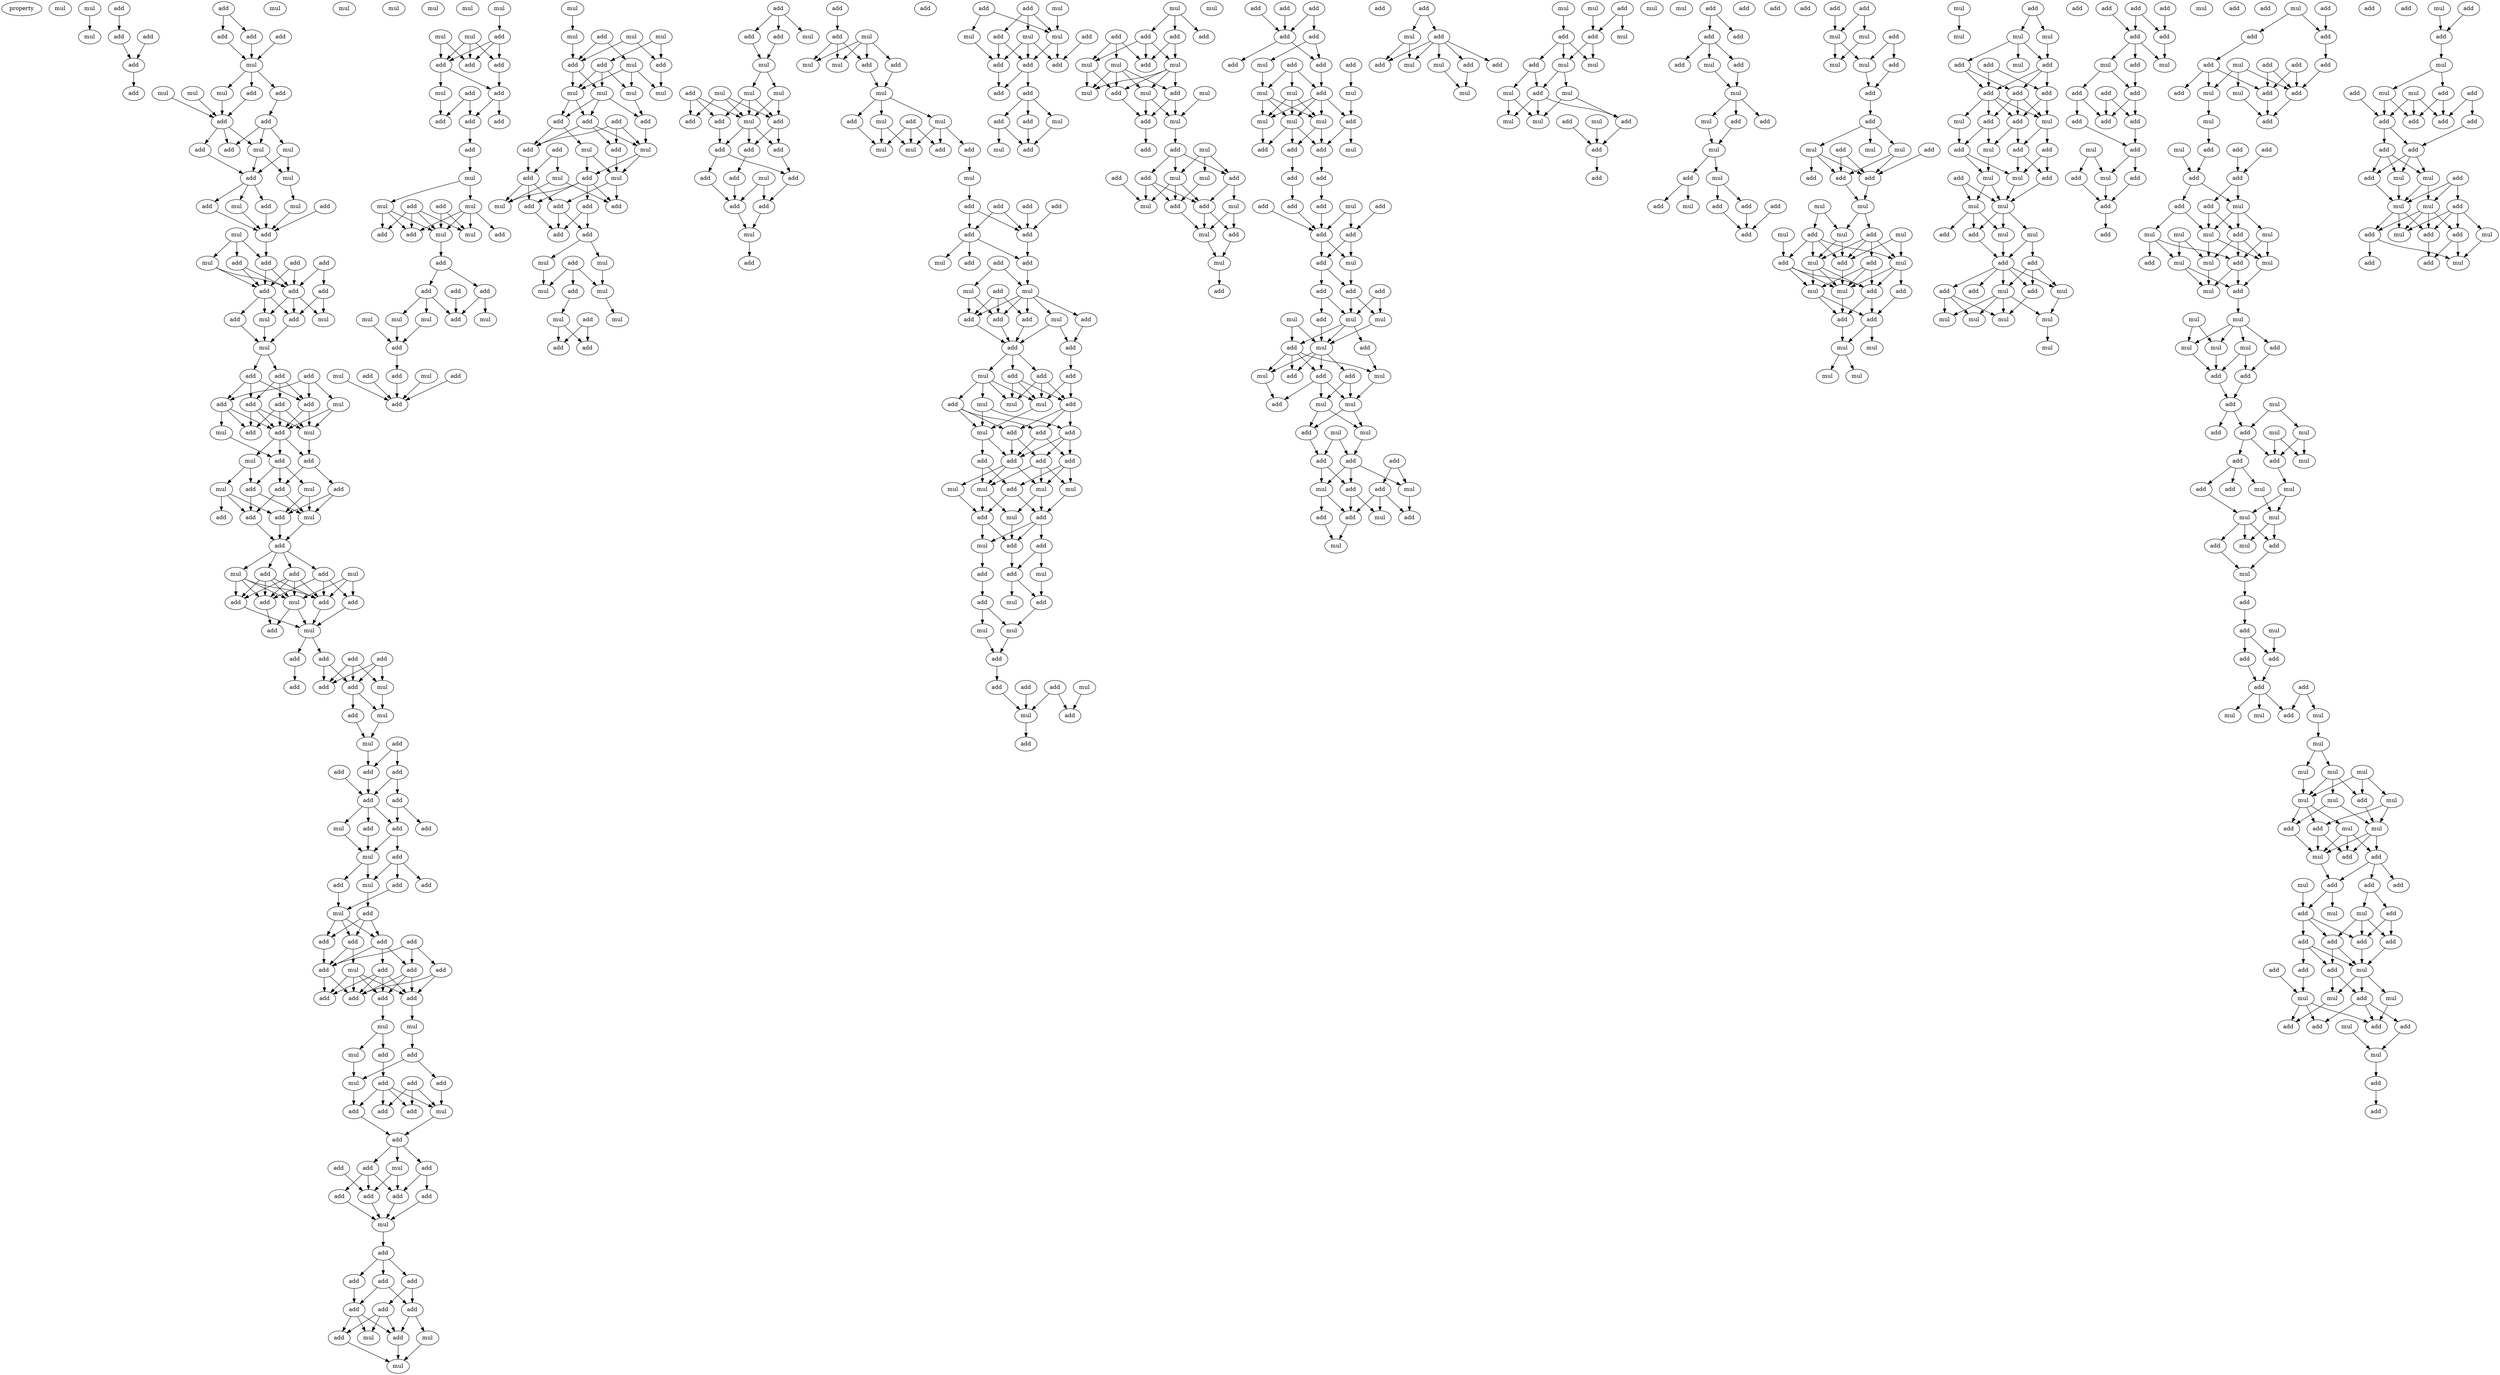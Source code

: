 digraph {
    node [fontcolor=black]
    property [mul=2,lf=1.4]
    0 [ label = mul ];
    1 [ label = mul ];
    2 [ label = add ];
    3 [ label = mul ];
    4 [ label = add ];
    5 [ label = add ];
    6 [ label = add ];
    7 [ label = add ];
    8 [ label = mul ];
    9 [ label = add ];
    10 [ label = add ];
    11 [ label = add ];
    12 [ label = add ];
    13 [ label = mul ];
    14 [ label = mul ];
    15 [ label = add ];
    16 [ label = mul ];
    17 [ label = add ];
    18 [ label = mul ];
    19 [ label = add ];
    20 [ label = add ];
    21 [ label = mul ];
    22 [ label = add ];
    23 [ label = mul ];
    24 [ label = add ];
    25 [ label = mul ];
    26 [ label = add ];
    27 [ label = mul ];
    28 [ label = add ];
    29 [ label = add ];
    30 [ label = mul ];
    31 [ label = add ];
    32 [ label = add ];
    33 [ label = mul ];
    34 [ label = add ];
    35 [ label = add ];
    36 [ label = add ];
    37 [ label = mul ];
    38 [ label = add ];
    39 [ label = add ];
    40 [ label = add ];
    41 [ label = add ];
    42 [ label = mul ];
    43 [ label = mul ];
    44 [ label = add ];
    45 [ label = add ];
    46 [ label = mul ];
    47 [ label = mul ];
    48 [ label = add ];
    49 [ label = add ];
    50 [ label = add ];
    51 [ label = add ];
    52 [ label = mul ];
    53 [ label = add ];
    54 [ label = add ];
    55 [ label = add ];
    56 [ label = mul ];
    57 [ label = add ];
    58 [ label = add ];
    59 [ label = mul ];
    60 [ label = add ];
    61 [ label = mul ];
    62 [ label = add ];
    63 [ label = add ];
    64 [ label = add ];
    65 [ label = mul ];
    66 [ label = mul ];
    67 [ label = add ];
    68 [ label = add ];
    69 [ label = add ];
    70 [ label = mul ];
    71 [ label = add ];
    72 [ label = add ];
    73 [ label = add ];
    74 [ label = add ];
    75 [ label = mul ];
    76 [ label = add ];
    77 [ label = mul ];
    78 [ label = add ];
    79 [ label = add ];
    80 [ label = mul ];
    81 [ label = add ];
    82 [ label = add ];
    83 [ label = mul ];
    84 [ label = add ];
    85 [ label = add ];
    86 [ label = add ];
    87 [ label = add ];
    88 [ label = add ];
    89 [ label = mul ];
    90 [ label = mul ];
    91 [ label = add ];
    92 [ label = add ];
    93 [ label = add ];
    94 [ label = add ];
    95 [ label = mul ];
    96 [ label = mul ];
    97 [ label = add ];
    98 [ label = add ];
    99 [ label = add ];
    100 [ label = add ];
    101 [ label = add ];
    102 [ label = add ];
    103 [ label = add ];
    104 [ label = mul ];
    105 [ label = add ];
    106 [ label = add ];
    107 [ label = mul ];
    108 [ label = add ];
    109 [ label = add ];
    110 [ label = add ];
    111 [ label = add ];
    112 [ label = mul ];
    113 [ label = add ];
    114 [ label = mul ];
    115 [ label = add ];
    116 [ label = add ];
    117 [ label = add ];
    118 [ label = add ];
    119 [ label = add ];
    120 [ label = mul ];
    121 [ label = add ];
    122 [ label = add ];
    123 [ label = add ];
    124 [ label = add ];
    125 [ label = add ];
    126 [ label = add ];
    127 [ label = add ];
    128 [ label = mul ];
    129 [ label = mul ];
    130 [ label = add ];
    131 [ label = mul ];
    132 [ label = add ];
    133 [ label = mul ];
    134 [ label = add ];
    135 [ label = add ];
    136 [ label = add ];
    137 [ label = mul ];
    138 [ label = add ];
    139 [ label = add ];
    140 [ label = add ];
    141 [ label = add ];
    142 [ label = add ];
    143 [ label = add ];
    144 [ label = mul ];
    145 [ label = add ];
    146 [ label = add ];
    147 [ label = add ];
    148 [ label = add ];
    149 [ label = add ];
    150 [ label = mul ];
    151 [ label = add ];
    152 [ label = add ];
    153 [ label = add ];
    154 [ label = add ];
    155 [ label = add ];
    156 [ label = add ];
    157 [ label = add ];
    158 [ label = add ];
    159 [ label = mul ];
    160 [ label = mul ];
    161 [ label = mul ];
    162 [ label = add ];
    163 [ label = mul ];
    164 [ label = mul ];
    165 [ label = mul ];
    166 [ label = mul ];
    167 [ label = mul ];
    168 [ label = add ];
    169 [ label = add ];
    170 [ label = add ];
    171 [ label = add ];
    172 [ label = mul ];
    173 [ label = add ];
    174 [ label = add ];
    175 [ label = add ];
    176 [ label = add ];
    177 [ label = add ];
    178 [ label = add ];
    179 [ label = mul ];
    180 [ label = mul ];
    181 [ label = mul ];
    182 [ label = add ];
    183 [ label = add ];
    184 [ label = mul ];
    185 [ label = mul ];
    186 [ label = add ];
    187 [ label = add ];
    188 [ label = add ];
    189 [ label = add ];
    190 [ label = add ];
    191 [ label = add ];
    192 [ label = add ];
    193 [ label = mul ];
    194 [ label = mul ];
    195 [ label = mul ];
    196 [ label = mul ];
    197 [ label = add ];
    198 [ label = add ];
    199 [ label = mul ];
    200 [ label = add ];
    201 [ label = add ];
    202 [ label = mul ];
    203 [ label = add ];
    204 [ label = add ];
    205 [ label = mul ];
    206 [ label = mul ];
    207 [ label = mul ];
    208 [ label = add ];
    209 [ label = mul ];
    210 [ label = add ];
    211 [ label = add ];
    212 [ label = mul ];
    213 [ label = add ];
    214 [ label = mul ];
    215 [ label = mul ];
    216 [ label = mul ];
    217 [ label = mul ];
    218 [ label = add ];
    219 [ label = add ];
    220 [ label = add ];
    221 [ label = add ];
    222 [ label = mul ];
    223 [ label = add ];
    224 [ label = mul ];
    225 [ label = add ];
    226 [ label = add ];
    227 [ label = add ];
    228 [ label = mul ];
    229 [ label = mul ];
    230 [ label = add ];
    231 [ label = add ];
    232 [ label = add ];
    233 [ label = add ];
    234 [ label = mul ];
    235 [ label = add ];
    236 [ label = add ];
    237 [ label = add ];
    238 [ label = add ];
    239 [ label = mul ];
    240 [ label = mul ];
    241 [ label = mul ];
    242 [ label = add ];
    243 [ label = mul ];
    244 [ label = mul ];
    245 [ label = mul ];
    246 [ label = add ];
    247 [ label = add ];
    248 [ label = add ];
    249 [ label = add ];
    250 [ label = add ];
    251 [ label = mul ];
    252 [ label = add ];
    253 [ label = mul ];
    254 [ label = mul ];
    255 [ label = mul ];
    256 [ label = add ];
    257 [ label = mul ];
    258 [ label = add ];
    259 [ label = mul ];
    260 [ label = add ];
    261 [ label = add ];
    262 [ label = add ];
    263 [ label = add ];
    264 [ label = add ];
    265 [ label = add ];
    266 [ label = add ];
    267 [ label = add ];
    268 [ label = mul ];
    269 [ label = add ];
    270 [ label = add ];
    271 [ label = add ];
    272 [ label = mul ];
    273 [ label = add ];
    274 [ label = add ];
    275 [ label = mul ];
    276 [ label = add ];
    277 [ label = add ];
    278 [ label = mul ];
    279 [ label = mul ];
    280 [ label = mul ];
    281 [ label = mul ];
    282 [ label = add ];
    283 [ label = add ];
    284 [ label = mul ];
    285 [ label = mul ];
    286 [ label = mul ];
    287 [ label = add ];
    288 [ label = add ];
    289 [ label = mul ];
    290 [ label = add ];
    291 [ label = add ];
    292 [ label = add ];
    293 [ label = add ];
    294 [ label = add ];
    295 [ label = add ];
    296 [ label = add ];
    297 [ label = add ];
    298 [ label = mul ];
    299 [ label = add ];
    300 [ label = add ];
    301 [ label = mul ];
    302 [ label = mul ];
    303 [ label = add ];
    304 [ label = add ];
    305 [ label = add ];
    306 [ label = add ];
    307 [ label = add ];
    308 [ label = mul ];
    309 [ label = add ];
    310 [ label = add ];
    311 [ label = add ];
    312 [ label = mul ];
    313 [ label = add ];
    314 [ label = add ];
    315 [ label = mul ];
    316 [ label = add ];
    317 [ label = mul ];
    318 [ label = add ];
    319 [ label = mul ];
    320 [ label = mul ];
    321 [ label = add ];
    322 [ label = add ];
    323 [ label = add ];
    324 [ label = add ];
    325 [ label = add ];
    326 [ label = add ];
    327 [ label = add ];
    328 [ label = mul ];
    329 [ label = mul ];
    330 [ label = add ];
    331 [ label = mul ];
    332 [ label = mul ];
    333 [ label = add ];
    334 [ label = mul ];
    335 [ label = add ];
    336 [ label = add ];
    337 [ label = mul ];
    338 [ label = add ];
    339 [ label = add ];
    340 [ label = add ];
    341 [ label = mul ];
    342 [ label = add ];
    343 [ label = add ];
    344 [ label = mul ];
    345 [ label = mul ];
    346 [ label = mul ];
    347 [ label = add ];
    348 [ label = add ];
    349 [ label = mul ];
    350 [ label = add ];
    351 [ label = add ];
    352 [ label = mul ];
    353 [ label = add ];
    354 [ label = add ];
    355 [ label = add ];
    356 [ label = mul ];
    357 [ label = add ];
    358 [ label = mul ];
    359 [ label = add ];
    360 [ label = mul ];
    361 [ label = mul ];
    362 [ label = add ];
    363 [ label = add ];
    364 [ label = add ];
    365 [ label = add ];
    366 [ label = add ];
    367 [ label = add ];
    368 [ label = add ];
    369 [ label = mul ];
    370 [ label = add ];
    371 [ label = mul ];
    372 [ label = add ];
    373 [ label = mul ];
    374 [ label = add ];
    375 [ label = add ];
    376 [ label = add ];
    377 [ label = add ];
    378 [ label = mul ];
    379 [ label = mul ];
    380 [ label = add ];
    381 [ label = mul ];
    382 [ label = mul ];
    383 [ label = add ];
    384 [ label = add ];
    385 [ label = mul ];
    386 [ label = mul ];
    387 [ label = mul ];
    388 [ label = add ];
    389 [ label = mul ];
    390 [ label = mul ];
    391 [ label = add ];
    392 [ label = add ];
    393 [ label = mul ];
    394 [ label = mul ];
    395 [ label = add ];
    396 [ label = add ];
    397 [ label = add ];
    398 [ label = mul ];
    399 [ label = mul ];
    400 [ label = add ];
    401 [ label = add ];
    402 [ label = mul ];
    403 [ label = add ];
    404 [ label = mul ];
    405 [ label = add ];
    406 [ label = add ];
    407 [ label = add ];
    408 [ label = add ];
    409 [ label = add ];
    410 [ label = add ];
    411 [ label = add ];
    412 [ label = mul ];
    413 [ label = add ];
    414 [ label = add ];
    415 [ label = add ];
    416 [ label = add ];
    417 [ label = mul ];
    418 [ label = add ];
    419 [ label = mul ];
    420 [ label = mul ];
    421 [ label = mul ];
    422 [ label = mul ];
    423 [ label = mul ];
    424 [ label = add ];
    425 [ label = mul ];
    426 [ label = add ];
    427 [ label = add ];
    428 [ label = add ];
    429 [ label = add ];
    430 [ label = add ];
    431 [ label = add ];
    432 [ label = add ];
    433 [ label = add ];
    434 [ label = mul ];
    435 [ label = add ];
    436 [ label = add ];
    437 [ label = add ];
    438 [ label = add ];
    439 [ label = mul ];
    440 [ label = add ];
    441 [ label = add ];
    442 [ label = add ];
    443 [ label = add ];
    444 [ label = mul ];
    445 [ label = mul ];
    446 [ label = mul ];
    447 [ label = mul ];
    448 [ label = add ];
    449 [ label = add ];
    450 [ label = add ];
    451 [ label = mul ];
    452 [ label = add ];
    453 [ label = mul ];
    454 [ label = add ];
    455 [ label = mul ];
    456 [ label = mul ];
    457 [ label = add ];
    458 [ label = add ];
    459 [ label = mul ];
    460 [ label = mul ];
    461 [ label = add ];
    462 [ label = add ];
    463 [ label = add ];
    464 [ label = add ];
    465 [ label = add ];
    466 [ label = mul ];
    467 [ label = mul ];
    468 [ label = mul ];
    469 [ label = add ];
    470 [ label = add ];
    471 [ label = add ];
    472 [ label = mul ];
    473 [ label = add ];
    474 [ label = add ];
    475 [ label = mul ];
    476 [ label = mul ];
    477 [ label = add ];
    478 [ label = add ];
    479 [ label = add ];
    480 [ label = mul ];
    481 [ label = mul ];
    482 [ label = add ];
    483 [ label = mul ];
    484 [ label = mul ];
    485 [ label = mul ];
    486 [ label = add ];
    487 [ label = add ];
    488 [ label = mul ];
    489 [ label = mul ];
    490 [ label = add ];
    491 [ label = mul ];
    492 [ label = add ];
    493 [ label = mul ];
    494 [ label = mul ];
    495 [ label = add ];
    496 [ label = mul ];
    497 [ label = mul ];
    498 [ label = mul ];
    499 [ label = add ];
    500 [ label = add ];
    501 [ label = mul ];
    502 [ label = add ];
    503 [ label = add ];
    504 [ label = add ];
    505 [ label = add ];
    506 [ label = add ];
    507 [ label = mul ];
    508 [ label = add ];
    509 [ label = mul ];
    510 [ label = mul ];
    511 [ label = add ];
    512 [ label = add ];
    513 [ label = add ];
    514 [ label = mul ];
    515 [ label = add ];
    516 [ label = mul ];
    517 [ label = add ];
    518 [ label = add ];
    519 [ label = add ];
    520 [ label = add ];
    521 [ label = mul ];
    522 [ label = add ];
    523 [ label = add ];
    524 [ label = add ];
    525 [ label = add ];
    526 [ label = add ];
    527 [ label = mul ];
    528 [ label = add ];
    529 [ label = mul ];
    530 [ label = mul ];
    531 [ label = add ];
    532 [ label = mul ];
    533 [ label = add ];
    534 [ label = add ];
    535 [ label = add ];
    536 [ label = mul ];
    537 [ label = mul ];
    538 [ label = mul ];
    539 [ label = add ];
    540 [ label = add ];
    541 [ label = add ];
    542 [ label = add ];
    543 [ label = mul ];
    544 [ label = mul ];
    545 [ label = mul ];
    546 [ label = add ];
    547 [ label = mul ];
    548 [ label = add ];
    549 [ label = mul ];
    550 [ label = add ];
    551 [ label = add ];
    552 [ label = add ];
    553 [ label = mul ];
    554 [ label = mul ];
    555 [ label = mul ];
    556 [ label = mul ];
    557 [ label = add ];
    558 [ label = add ];
    559 [ label = add ];
    560 [ label = add ];
    561 [ label = mul ];
    562 [ label = mul ];
    563 [ label = mul ];
    564 [ label = mul ];
    565 [ label = mul ];
    566 [ label = mul ];
    567 [ label = add ];
    568 [ label = mul ];
    569 [ label = mul ];
    570 [ label = mul ];
    571 [ label = add ];
    572 [ label = add ];
    573 [ label = add ];
    574 [ label = add ];
    575 [ label = add ];
    576 [ label = add ];
    577 [ label = mul ];
    578 [ label = mul ];
    579 [ label = add ];
    580 [ label = add ];
    581 [ label = mul ];
    582 [ label = add ];
    583 [ label = add ];
    584 [ label = add ];
    585 [ label = add ];
    586 [ label = add ];
    587 [ label = mul ];
    588 [ label = mul ];
    589 [ label = mul ];
    590 [ label = mul ];
    591 [ label = add ];
    592 [ label = mul ];
    593 [ label = add ];
    594 [ label = add ];
    595 [ label = mul ];
    596 [ label = add ];
    597 [ label = add ];
    598 [ label = mul ];
    599 [ label = add ];
    600 [ label = mul ];
    601 [ label = add ];
    602 [ label = add ];
    603 [ label = mul ];
    604 [ label = mul ];
    605 [ label = mul ];
    606 [ label = mul ];
    607 [ label = mul ];
    608 [ label = add ];
    609 [ label = add ];
    610 [ label = mul ];
    611 [ label = add ];
    612 [ label = add ];
    613 [ label = add ];
    614 [ label = add ];
    615 [ label = mul ];
    616 [ label = mul ];
    617 [ label = add ];
    618 [ label = add ];
    619 [ label = add ];
    620 [ label = add ];
    621 [ label = add ];
    622 [ label = add ];
    623 [ label = add ];
    624 [ label = add ];
    625 [ label = mul ];
    626 [ label = add ];
    627 [ label = mul ];
    628 [ label = add ];
    629 [ label = add ];
    630 [ label = add ];
    631 [ label = add ];
    632 [ label = mul ];
    633 [ label = add ];
    634 [ label = add ];
    635 [ label = add ];
    636 [ label = mul ];
    637 [ label = add ];
    638 [ label = add ];
    639 [ label = add ];
    640 [ label = add ];
    641 [ label = mul ];
    642 [ label = add ];
    643 [ label = add ];
    644 [ label = add ];
    645 [ label = mul ];
    646 [ label = mul ];
    647 [ label = add ];
    648 [ label = add ];
    649 [ label = mul ];
    650 [ label = add ];
    651 [ label = add ];
    652 [ label = add ];
    653 [ label = add ];
    654 [ label = add ];
    655 [ label = mul ];
    656 [ label = add ];
    657 [ label = mul ];
    658 [ label = mul ];
    659 [ label = mul ];
    660 [ label = add ];
    661 [ label = mul ];
    662 [ label = mul ];
    663 [ label = add ];
    664 [ label = add ];
    665 [ label = mul ];
    666 [ label = mul ];
    667 [ label = mul ];
    668 [ label = add ];
    669 [ label = mul ];
    670 [ label = mul ];
    671 [ label = mul ];
    672 [ label = mul ];
    673 [ label = add ];
    674 [ label = mul ];
    675 [ label = add ];
    676 [ label = add ];
    677 [ label = mul ];
    678 [ label = add ];
    679 [ label = add ];
    680 [ label = mul ];
    681 [ label = add ];
    682 [ label = mul ];
    683 [ label = add ];
    684 [ label = mul ];
    685 [ label = add ];
    686 [ label = add ];
    687 [ label = mul ];
    688 [ label = mul ];
    689 [ label = add ];
    690 [ label = add ];
    691 [ label = mul ];
    692 [ label = mul ];
    693 [ label = add ];
    694 [ label = add ];
    695 [ label = add ];
    696 [ label = mul ];
    697 [ label = mul ];
    698 [ label = add ];
    699 [ label = mul ];
    700 [ label = add ];
    701 [ label = add ];
    702 [ label = add ];
    703 [ label = add ];
    704 [ label = add ];
    705 [ label = mul ];
    706 [ label = mul ];
    707 [ label = add ];
    708 [ label = mul ];
    709 [ label = mul ];
    710 [ label = mul ];
    711 [ label = mul ];
    712 [ label = mul ];
    713 [ label = add ];
    714 [ label = mul ];
    715 [ label = mul ];
    716 [ label = mul ];
    717 [ label = mul ];
    718 [ label = add ];
    719 [ label = mul ];
    720 [ label = add ];
    721 [ label = mul ];
    722 [ label = add ];
    723 [ label = add ];
    724 [ label = add ];
    725 [ label = add ];
    726 [ label = mul ];
    727 [ label = add ];
    728 [ label = add ];
    729 [ label = add ];
    730 [ label = mul ];
    731 [ label = mul ];
    732 [ label = add ];
    733 [ label = add ];
    734 [ label = add ];
    735 [ label = add ];
    736 [ label = add ];
    737 [ label = mul ];
    738 [ label = add ];
    739 [ label = add ];
    740 [ label = mul ];
    741 [ label = mul ];
    742 [ label = mul ];
    743 [ label = add ];
    744 [ label = add ];
    745 [ label = add ];
    746 [ label = mul ];
    747 [ label = add ];
    748 [ label = add ];
    749 [ label = mul ];
    750 [ label = add ];
    751 [ label = mul ];
    752 [ label = add ];
    753 [ label = add ];
    754 [ label = add ];
    755 [ label = mul ];
    756 [ label = add ];
    757 [ label = mul ];
    758 [ label = mul ];
    759 [ label = add ];
    760 [ label = add ];
    761 [ label = add ];
    762 [ label = add ];
    763 [ label = add ];
    764 [ label = add ];
    765 [ label = add ];
    766 [ label = add ];
    767 [ label = mul ];
    768 [ label = add ];
    769 [ label = add ];
    770 [ label = mul ];
    771 [ label = mul ];
    772 [ label = add ];
    773 [ label = mul ];
    774 [ label = add ];
    775 [ label = mul ];
    776 [ label = add ];
    777 [ label = mul ];
    778 [ label = add ];
    779 [ label = mul ];
    780 [ label = add ];
    781 [ label = add ];
    1 -> 3 [ name = 0 ];
    2 -> 4 [ name = 1 ];
    4 -> 6 [ name = 2 ];
    5 -> 6 [ name = 3 ];
    6 -> 9 [ name = 4 ];
    7 -> 11 [ name = 5 ];
    7 -> 12 [ name = 6 ];
    10 -> 13 [ name = 7 ];
    11 -> 13 [ name = 8 ];
    12 -> 13 [ name = 9 ];
    13 -> 15 [ name = 10 ];
    13 -> 16 [ name = 11 ];
    13 -> 17 [ name = 12 ];
    14 -> 19 [ name = 13 ];
    15 -> 20 [ name = 14 ];
    16 -> 19 [ name = 15 ];
    17 -> 19 [ name = 16 ];
    18 -> 19 [ name = 17 ];
    19 -> 22 [ name = 18 ];
    19 -> 23 [ name = 19 ];
    19 -> 24 [ name = 20 ];
    20 -> 21 [ name = 21 ];
    20 -> 22 [ name = 22 ];
    20 -> 23 [ name = 23 ];
    21 -> 25 [ name = 24 ];
    21 -> 26 [ name = 25 ];
    23 -> 25 [ name = 26 ];
    23 -> 26 [ name = 27 ];
    24 -> 26 [ name = 28 ];
    25 -> 30 [ name = 29 ];
    26 -> 27 [ name = 30 ];
    26 -> 28 [ name = 31 ];
    26 -> 31 [ name = 32 ];
    27 -> 32 [ name = 33 ];
    28 -> 32 [ name = 34 ];
    29 -> 32 [ name = 35 ];
    30 -> 32 [ name = 36 ];
    31 -> 32 [ name = 37 ];
    32 -> 35 [ name = 38 ];
    33 -> 35 [ name = 39 ];
    33 -> 36 [ name = 40 ];
    33 -> 37 [ name = 41 ];
    34 -> 39 [ name = 42 ];
    34 -> 41 [ name = 43 ];
    35 -> 39 [ name = 44 ];
    35 -> 41 [ name = 45 ];
    36 -> 39 [ name = 46 ];
    36 -> 41 [ name = 47 ];
    37 -> 39 [ name = 48 ];
    37 -> 41 [ name = 49 ];
    38 -> 40 [ name = 50 ];
    38 -> 41 [ name = 51 ];
    39 -> 44 [ name = 52 ];
    39 -> 45 [ name = 53 ];
    39 -> 46 [ name = 54 ];
    40 -> 43 [ name = 55 ];
    40 -> 44 [ name = 56 ];
    41 -> 43 [ name = 57 ];
    41 -> 44 [ name = 58 ];
    41 -> 46 [ name = 59 ];
    44 -> 47 [ name = 60 ];
    45 -> 47 [ name = 61 ];
    46 -> 47 [ name = 62 ];
    47 -> 49 [ name = 63 ];
    47 -> 50 [ name = 64 ];
    48 -> 51 [ name = 65 ];
    48 -> 52 [ name = 66 ];
    48 -> 55 [ name = 67 ];
    49 -> 51 [ name = 68 ];
    49 -> 53 [ name = 69 ];
    49 -> 55 [ name = 70 ];
    50 -> 53 [ name = 71 ];
    50 -> 54 [ name = 72 ];
    50 -> 55 [ name = 73 ];
    51 -> 56 [ name = 74 ];
    51 -> 57 [ name = 75 ];
    51 -> 58 [ name = 76 ];
    52 -> 58 [ name = 77 ];
    52 -> 59 [ name = 78 ];
    53 -> 57 [ name = 79 ];
    53 -> 58 [ name = 80 ];
    53 -> 59 [ name = 81 ];
    54 -> 57 [ name = 82 ];
    54 -> 58 [ name = 83 ];
    54 -> 59 [ name = 84 ];
    55 -> 58 [ name = 85 ];
    55 -> 59 [ name = 86 ];
    56 -> 62 [ name = 87 ];
    58 -> 60 [ name = 88 ];
    58 -> 61 [ name = 89 ];
    58 -> 62 [ name = 90 ];
    59 -> 60 [ name = 91 ];
    60 -> 63 [ name = 92 ];
    60 -> 67 [ name = 93 ];
    61 -> 64 [ name = 94 ];
    61 -> 65 [ name = 95 ];
    62 -> 63 [ name = 96 ];
    62 -> 64 [ name = 97 ];
    62 -> 66 [ name = 98 ];
    63 -> 69 [ name = 99 ];
    63 -> 70 [ name = 100 ];
    64 -> 69 [ name = 101 ];
    64 -> 70 [ name = 102 ];
    65 -> 68 [ name = 103 ];
    65 -> 69 [ name = 104 ];
    65 -> 71 [ name = 105 ];
    66 -> 70 [ name = 106 ];
    66 -> 71 [ name = 107 ];
    67 -> 70 [ name = 108 ];
    67 -> 71 [ name = 109 ];
    69 -> 72 [ name = 110 ];
    70 -> 72 [ name = 111 ];
    71 -> 72 [ name = 112 ];
    72 -> 73 [ name = 113 ];
    72 -> 74 [ name = 114 ];
    72 -> 75 [ name = 115 ];
    72 -> 76 [ name = 116 ];
    73 -> 78 [ name = 117 ];
    73 -> 79 [ name = 118 ];
    73 -> 81 [ name = 119 ];
    74 -> 78 [ name = 120 ];
    74 -> 80 [ name = 121 ];
    74 -> 81 [ name = 122 ];
    74 -> 82 [ name = 123 ];
    75 -> 78 [ name = 124 ];
    75 -> 80 [ name = 125 ];
    75 -> 81 [ name = 126 ];
    75 -> 82 [ name = 127 ];
    76 -> 78 [ name = 128 ];
    76 -> 80 [ name = 129 ];
    76 -> 81 [ name = 130 ];
    76 -> 82 [ name = 131 ];
    77 -> 79 [ name = 132 ];
    77 -> 80 [ name = 133 ];
    77 -> 81 [ name = 134 ];
    78 -> 84 [ name = 135 ];
    79 -> 83 [ name = 136 ];
    80 -> 83 [ name = 137 ];
    80 -> 84 [ name = 138 ];
    81 -> 83 [ name = 139 ];
    82 -> 83 [ name = 140 ];
    83 -> 85 [ name = 141 ];
    83 -> 88 [ name = 142 ];
    85 -> 91 [ name = 143 ];
    86 -> 90 [ name = 144 ];
    86 -> 92 [ name = 145 ];
    86 -> 93 [ name = 146 ];
    87 -> 90 [ name = 147 ];
    87 -> 92 [ name = 148 ];
    87 -> 93 [ name = 149 ];
    88 -> 92 [ name = 150 ];
    88 -> 93 [ name = 151 ];
    90 -> 95 [ name = 152 ];
    92 -> 94 [ name = 153 ];
    92 -> 95 [ name = 154 ];
    94 -> 96 [ name = 155 ];
    95 -> 96 [ name = 156 ];
    96 -> 100 [ name = 157 ];
    97 -> 99 [ name = 158 ];
    97 -> 100 [ name = 159 ];
    98 -> 101 [ name = 160 ];
    99 -> 101 [ name = 161 ];
    99 -> 102 [ name = 162 ];
    100 -> 101 [ name = 163 ];
    101 -> 103 [ name = 164 ];
    101 -> 104 [ name = 165 ];
    101 -> 105 [ name = 166 ];
    102 -> 103 [ name = 167 ];
    102 -> 106 [ name = 168 ];
    103 -> 107 [ name = 169 ];
    103 -> 108 [ name = 170 ];
    104 -> 107 [ name = 171 ];
    105 -> 107 [ name = 172 ];
    107 -> 109 [ name = 173 ];
    107 -> 112 [ name = 174 ];
    108 -> 110 [ name = 175 ];
    108 -> 111 [ name = 176 ];
    108 -> 112 [ name = 177 ];
    109 -> 114 [ name = 178 ];
    110 -> 114 [ name = 179 ];
    112 -> 113 [ name = 180 ];
    113 -> 115 [ name = 181 ];
    113 -> 116 [ name = 182 ];
    113 -> 118 [ name = 183 ];
    114 -> 115 [ name = 184 ];
    114 -> 116 [ name = 185 ];
    114 -> 118 [ name = 186 ];
    115 -> 123 [ name = 187 ];
    116 -> 121 [ name = 188 ];
    116 -> 122 [ name = 189 ];
    116 -> 123 [ name = 190 ];
    117 -> 119 [ name = 191 ];
    117 -> 121 [ name = 192 ];
    117 -> 123 [ name = 193 ];
    118 -> 120 [ name = 194 ];
    118 -> 123 [ name = 195 ];
    119 -> 125 [ name = 196 ];
    119 -> 126 [ name = 197 ];
    120 -> 124 [ name = 198 ];
    120 -> 125 [ name = 199 ];
    120 -> 126 [ name = 200 ];
    120 -> 127 [ name = 201 ];
    121 -> 124 [ name = 202 ];
    121 -> 125 [ name = 203 ];
    121 -> 126 [ name = 204 ];
    122 -> 124 [ name = 205 ];
    122 -> 125 [ name = 206 ];
    122 -> 126 [ name = 207 ];
    122 -> 127 [ name = 208 ];
    123 -> 126 [ name = 209 ];
    123 -> 127 [ name = 210 ];
    124 -> 128 [ name = 211 ];
    125 -> 129 [ name = 212 ];
    128 -> 131 [ name = 213 ];
    128 -> 132 [ name = 214 ];
    129 -> 130 [ name = 215 ];
    130 -> 133 [ name = 216 ];
    130 -> 136 [ name = 217 ];
    131 -> 133 [ name = 218 ];
    132 -> 135 [ name = 219 ];
    133 -> 140 [ name = 220 ];
    134 -> 137 [ name = 221 ];
    134 -> 138 [ name = 222 ];
    134 -> 139 [ name = 223 ];
    135 -> 137 [ name = 224 ];
    135 -> 138 [ name = 225 ];
    135 -> 139 [ name = 226 ];
    135 -> 140 [ name = 227 ];
    136 -> 137 [ name = 228 ];
    137 -> 141 [ name = 229 ];
    140 -> 141 [ name = 230 ];
    141 -> 142 [ name = 231 ];
    141 -> 144 [ name = 232 ];
    141 -> 145 [ name = 233 ];
    142 -> 147 [ name = 234 ];
    142 -> 148 [ name = 235 ];
    143 -> 146 [ name = 236 ];
    144 -> 146 [ name = 237 ];
    144 -> 148 [ name = 238 ];
    145 -> 146 [ name = 239 ];
    145 -> 148 [ name = 240 ];
    145 -> 149 [ name = 241 ];
    146 -> 150 [ name = 242 ];
    147 -> 150 [ name = 243 ];
    148 -> 150 [ name = 244 ];
    149 -> 150 [ name = 245 ];
    150 -> 151 [ name = 246 ];
    151 -> 152 [ name = 247 ];
    151 -> 153 [ name = 248 ];
    151 -> 154 [ name = 249 ];
    152 -> 155 [ name = 250 ];
    152 -> 157 [ name = 251 ];
    153 -> 155 [ name = 252 ];
    154 -> 156 [ name = 253 ];
    154 -> 157 [ name = 254 ];
    155 -> 158 [ name = 255 ];
    155 -> 161 [ name = 256 ];
    155 -> 162 [ name = 257 ];
    156 -> 158 [ name = 258 ];
    156 -> 161 [ name = 259 ];
    156 -> 162 [ name = 260 ];
    157 -> 159 [ name = 261 ];
    157 -> 162 [ name = 262 ];
    158 -> 163 [ name = 263 ];
    159 -> 163 [ name = 264 ];
    162 -> 163 [ name = 265 ];
    165 -> 168 [ name = 266 ];
    166 -> 169 [ name = 267 ];
    166 -> 171 [ name = 268 ];
    167 -> 169 [ name = 269 ];
    167 -> 170 [ name = 270 ];
    167 -> 171 [ name = 271 ];
    168 -> 169 [ name = 272 ];
    168 -> 170 [ name = 273 ];
    168 -> 171 [ name = 274 ];
    169 -> 172 [ name = 275 ];
    169 -> 174 [ name = 276 ];
    170 -> 174 [ name = 277 ];
    172 -> 177 [ name = 278 ];
    173 -> 175 [ name = 279 ];
    173 -> 177 [ name = 280 ];
    174 -> 175 [ name = 281 ];
    174 -> 176 [ name = 282 ];
    175 -> 178 [ name = 283 ];
    178 -> 179 [ name = 284 ];
    179 -> 180 [ name = 285 ];
    179 -> 181 [ name = 286 ];
    180 -> 185 [ name = 287 ];
    180 -> 187 [ name = 288 ];
    180 -> 188 [ name = 289 ];
    181 -> 184 [ name = 290 ];
    181 -> 185 [ name = 291 ];
    181 -> 186 [ name = 292 ];
    181 -> 188 [ name = 293 ];
    182 -> 184 [ name = 294 ];
    182 -> 185 [ name = 295 ];
    182 -> 187 [ name = 296 ];
    182 -> 188 [ name = 297 ];
    183 -> 184 [ name = 298 ];
    183 -> 185 [ name = 299 ];
    185 -> 189 [ name = 300 ];
    189 -> 191 [ name = 301 ];
    189 -> 192 [ name = 302 ];
    190 -> 197 [ name = 303 ];
    191 -> 193 [ name = 304 ];
    191 -> 197 [ name = 305 ];
    192 -> 194 [ name = 306 ];
    192 -> 196 [ name = 307 ];
    192 -> 197 [ name = 308 ];
    194 -> 198 [ name = 309 ];
    195 -> 198 [ name = 310 ];
    196 -> 198 [ name = 311 ];
    198 -> 201 [ name = 312 ];
    199 -> 204 [ name = 313 ];
    200 -> 204 [ name = 314 ];
    201 -> 204 [ name = 315 ];
    202 -> 204 [ name = 316 ];
    203 -> 204 [ name = 317 ];
    205 -> 206 [ name = 318 ];
    206 -> 211 [ name = 319 ];
    207 -> 211 [ name = 320 ];
    207 -> 213 [ name = 321 ];
    208 -> 211 [ name = 322 ];
    208 -> 212 [ name = 323 ];
    209 -> 210 [ name = 324 ];
    209 -> 213 [ name = 325 ];
    210 -> 214 [ name = 326 ];
    210 -> 216 [ name = 327 ];
    210 -> 217 [ name = 328 ];
    211 -> 216 [ name = 329 ];
    211 -> 217 [ name = 330 ];
    212 -> 214 [ name = 331 ];
    212 -> 215 [ name = 332 ];
    212 -> 217 [ name = 333 ];
    213 -> 215 [ name = 334 ];
    214 -> 218 [ name = 335 ];
    216 -> 218 [ name = 336 ];
    216 -> 219 [ name = 337 ];
    216 -> 220 [ name = 338 ];
    217 -> 219 [ name = 339 ];
    217 -> 220 [ name = 340 ];
    218 -> 224 [ name = 341 ];
    219 -> 222 [ name = 342 ];
    219 -> 225 [ name = 343 ];
    220 -> 224 [ name = 344 ];
    220 -> 225 [ name = 345 ];
    220 -> 226 [ name = 346 ];
    221 -> 224 [ name = 347 ];
    221 -> 225 [ name = 348 ];
    221 -> 226 [ name = 349 ];
    222 -> 229 [ name = 350 ];
    222 -> 230 [ name = 351 ];
    223 -> 227 [ name = 352 ];
    223 -> 228 [ name = 353 ];
    224 -> 229 [ name = 354 ];
    224 -> 230 [ name = 355 ];
    225 -> 227 [ name = 356 ];
    226 -> 229 [ name = 357 ];
    227 -> 231 [ name = 358 ];
    227 -> 233 [ name = 359 ];
    227 -> 234 [ name = 360 ];
    228 -> 234 [ name = 361 ];
    228 -> 235 [ name = 362 ];
    229 -> 231 [ name = 363 ];
    229 -> 235 [ name = 364 ];
    230 -> 232 [ name = 365 ];
    230 -> 233 [ name = 366 ];
    230 -> 234 [ name = 367 ];
    230 -> 235 [ name = 368 ];
    231 -> 236 [ name = 369 ];
    231 -> 237 [ name = 370 ];
    232 -> 236 [ name = 371 ];
    232 -> 237 [ name = 372 ];
    233 -> 237 [ name = 373 ];
    236 -> 239 [ name = 374 ];
    236 -> 240 [ name = 375 ];
    238 -> 241 [ name = 376 ];
    238 -> 242 [ name = 377 ];
    238 -> 243 [ name = 378 ];
    239 -> 243 [ name = 379 ];
    240 -> 241 [ name = 380 ];
    242 -> 244 [ name = 381 ];
    243 -> 245 [ name = 382 ];
    244 -> 247 [ name = 383 ];
    244 -> 248 [ name = 384 ];
    246 -> 247 [ name = 385 ];
    246 -> 248 [ name = 386 ];
    249 -> 250 [ name = 387 ];
    249 -> 251 [ name = 388 ];
    249 -> 252 [ name = 389 ];
    250 -> 253 [ name = 390 ];
    252 -> 253 [ name = 391 ];
    253 -> 254 [ name = 392 ];
    253 -> 257 [ name = 393 ];
    254 -> 259 [ name = 394 ];
    254 -> 261 [ name = 395 ];
    255 -> 258 [ name = 396 ];
    255 -> 259 [ name = 397 ];
    255 -> 261 [ name = 398 ];
    256 -> 258 [ name = 399 ];
    256 -> 259 [ name = 400 ];
    256 -> 260 [ name = 401 ];
    257 -> 259 [ name = 402 ];
    257 -> 260 [ name = 403 ];
    257 -> 261 [ name = 404 ];
    259 -> 262 [ name = 405 ];
    259 -> 263 [ name = 406 ];
    259 -> 264 [ name = 407 ];
    260 -> 264 [ name = 408 ];
    261 -> 262 [ name = 409 ];
    261 -> 263 [ name = 410 ];
    262 -> 265 [ name = 411 ];
    263 -> 266 [ name = 412 ];
    264 -> 265 [ name = 413 ];
    264 -> 267 [ name = 414 ];
    265 -> 270 [ name = 415 ];
    266 -> 269 [ name = 416 ];
    267 -> 269 [ name = 417 ];
    268 -> 269 [ name = 418 ];
    268 -> 270 [ name = 419 ];
    269 -> 272 [ name = 420 ];
    270 -> 272 [ name = 421 ];
    271 -> 273 [ name = 422 ];
    272 -> 274 [ name = 423 ];
    273 -> 277 [ name = 424 ];
    273 -> 278 [ name = 425 ];
    273 -> 279 [ name = 426 ];
    275 -> 276 [ name = 427 ];
    275 -> 277 [ name = 428 ];
    275 -> 278 [ name = 429 ];
    275 -> 279 [ name = 430 ];
    276 -> 280 [ name = 431 ];
    277 -> 280 [ name = 432 ];
    280 -> 281 [ name = 433 ];
    280 -> 283 [ name = 434 ];
    280 -> 284 [ name = 435 ];
    281 -> 285 [ name = 436 ];
    281 -> 286 [ name = 437 ];
    282 -> 285 [ name = 438 ];
    282 -> 286 [ name = 439 ];
    282 -> 287 [ name = 440 ];
    283 -> 286 [ name = 441 ];
    284 -> 285 [ name = 442 ];
    284 -> 287 [ name = 443 ];
    284 -> 288 [ name = 444 ];
    288 -> 289 [ name = 445 ];
    289 -> 294 [ name = 446 ];
    291 -> 296 [ name = 447 ];
    292 -> 296 [ name = 448 ];
    293 -> 295 [ name = 449 ];
    293 -> 296 [ name = 450 ];
    294 -> 295 [ name = 451 ];
    294 -> 296 [ name = 452 ];
    295 -> 298 [ name = 453 ];
    295 -> 299 [ name = 454 ];
    295 -> 300 [ name = 455 ];
    296 -> 300 [ name = 456 ];
    297 -> 301 [ name = 457 ];
    297 -> 302 [ name = 458 ];
    300 -> 301 [ name = 459 ];
    301 -> 304 [ name = 460 ];
    301 -> 305 [ name = 461 ];
    301 -> 306 [ name = 462 ];
    301 -> 307 [ name = 463 ];
    301 -> 308 [ name = 464 ];
    302 -> 304 [ name = 465 ];
    302 -> 305 [ name = 466 ];
    303 -> 304 [ name = 467 ];
    303 -> 305 [ name = 468 ];
    303 -> 307 [ name = 469 ];
    304 -> 309 [ name = 470 ];
    305 -> 309 [ name = 471 ];
    306 -> 310 [ name = 472 ];
    307 -> 309 [ name = 473 ];
    308 -> 309 [ name = 474 ];
    308 -> 310 [ name = 475 ];
    309 -> 312 [ name = 476 ];
    309 -> 313 [ name = 477 ];
    309 -> 314 [ name = 478 ];
    310 -> 311 [ name = 479 ];
    311 -> 315 [ name = 480 ];
    311 -> 316 [ name = 481 ];
    312 -> 315 [ name = 482 ];
    312 -> 317 [ name = 483 ];
    312 -> 318 [ name = 484 ];
    312 -> 319 [ name = 485 ];
    313 -> 315 [ name = 486 ];
    313 -> 316 [ name = 487 ];
    313 -> 317 [ name = 488 ];
    314 -> 315 [ name = 489 ];
    314 -> 316 [ name = 490 ];
    314 -> 317 [ name = 491 ];
    315 -> 320 [ name = 492 ];
    316 -> 321 [ name = 493 ];
    316 -> 322 [ name = 494 ];
    316 -> 323 [ name = 495 ];
    318 -> 320 [ name = 496 ];
    318 -> 321 [ name = 497 ];
    318 -> 322 [ name = 498 ];
    319 -> 320 [ name = 499 ];
    319 -> 323 [ name = 500 ];
    320 -> 324 [ name = 501 ];
    320 -> 327 [ name = 502 ];
    321 -> 326 [ name = 503 ];
    321 -> 327 [ name = 504 ];
    322 -> 325 [ name = 505 ];
    322 -> 327 [ name = 506 ];
    323 -> 325 [ name = 507 ];
    323 -> 326 [ name = 508 ];
    323 -> 327 [ name = 509 ];
    324 -> 330 [ name = 510 ];
    324 -> 331 [ name = 511 ];
    325 -> 328 [ name = 512 ];
    325 -> 330 [ name = 513 ];
    325 -> 332 [ name = 514 ];
    326 -> 328 [ name = 515 ];
    326 -> 331 [ name = 516 ];
    326 -> 332 [ name = 517 ];
    327 -> 329 [ name = 518 ];
    327 -> 331 [ name = 519 ];
    327 -> 332 [ name = 520 ];
    328 -> 333 [ name = 521 ];
    329 -> 335 [ name = 522 ];
    330 -> 333 [ name = 523 ];
    330 -> 335 [ name = 524 ];
    331 -> 334 [ name = 525 ];
    331 -> 335 [ name = 526 ];
    332 -> 333 [ name = 527 ];
    332 -> 334 [ name = 528 ];
    333 -> 336 [ name = 529 ];
    333 -> 337 [ name = 530 ];
    333 -> 338 [ name = 531 ];
    334 -> 336 [ name = 532 ];
    335 -> 336 [ name = 533 ];
    335 -> 337 [ name = 534 ];
    336 -> 340 [ name = 535 ];
    337 -> 339 [ name = 536 ];
    338 -> 340 [ name = 537 ];
    338 -> 341 [ name = 538 ];
    339 -> 343 [ name = 539 ];
    340 -> 342 [ name = 540 ];
    340 -> 344 [ name = 541 ];
    341 -> 342 [ name = 542 ];
    342 -> 345 [ name = 543 ];
    343 -> 345 [ name = 544 ];
    343 -> 346 [ name = 545 ];
    345 -> 347 [ name = 546 ];
    346 -> 347 [ name = 547 ];
    347 -> 348 [ name = 548 ];
    348 -> 352 [ name = 549 ];
    349 -> 353 [ name = 550 ];
    350 -> 352 [ name = 551 ];
    351 -> 352 [ name = 552 ];
    351 -> 353 [ name = 553 ];
    352 -> 354 [ name = 554 ];
    355 -> 360 [ name = 555 ];
    355 -> 361 [ name = 556 ];
    356 -> 360 [ name = 557 ];
    357 -> 358 [ name = 558 ];
    357 -> 360 [ name = 559 ];
    357 -> 362 [ name = 560 ];
    358 -> 363 [ name = 561 ];
    358 -> 364 [ name = 562 ];
    358 -> 365 [ name = 563 ];
    359 -> 365 [ name = 564 ];
    360 -> 363 [ name = 565 ];
    360 -> 365 [ name = 566 ];
    361 -> 364 [ name = 567 ];
    362 -> 363 [ name = 568 ];
    362 -> 364 [ name = 569 ];
    363 -> 366 [ name = 570 ];
    363 -> 367 [ name = 571 ];
    364 -> 366 [ name = 572 ];
    367 -> 368 [ name = 573 ];
    367 -> 369 [ name = 574 ];
    367 -> 370 [ name = 575 ];
    368 -> 371 [ name = 576 ];
    368 -> 372 [ name = 577 ];
    369 -> 372 [ name = 578 ];
    370 -> 372 [ name = 579 ];
    373 -> 375 [ name = 580 ];
    373 -> 376 [ name = 581 ];
    373 -> 377 [ name = 582 ];
    374 -> 379 [ name = 583 ];
    374 -> 380 [ name = 584 ];
    374 -> 382 [ name = 585 ];
    375 -> 378 [ name = 586 ];
    375 -> 379 [ name = 587 ];
    375 -> 380 [ name = 588 ];
    377 -> 378 [ name = 589 ];
    377 -> 380 [ name = 590 ];
    378 -> 383 [ name = 591 ];
    378 -> 384 [ name = 592 ];
    378 -> 386 [ name = 593 ];
    378 -> 387 [ name = 594 ];
    379 -> 383 [ name = 595 ];
    379 -> 386 [ name = 596 ];
    382 -> 383 [ name = 597 ];
    382 -> 384 [ name = 598 ];
    382 -> 386 [ name = 599 ];
    382 -> 387 [ name = 600 ];
    383 -> 388 [ name = 601 ];
    384 -> 388 [ name = 602 ];
    384 -> 389 [ name = 603 ];
    385 -> 389 [ name = 604 ];
    387 -> 388 [ name = 605 ];
    387 -> 389 [ name = 606 ];
    388 -> 391 [ name = 607 ];
    389 -> 392 [ name = 608 ];
    390 -> 393 [ name = 609 ];
    390 -> 394 [ name = 610 ];
    390 -> 395 [ name = 611 ];
    392 -> 394 [ name = 612 ];
    392 -> 395 [ name = 613 ];
    392 -> 397 [ name = 614 ];
    393 -> 401 [ name = 615 ];
    394 -> 398 [ name = 616 ];
    394 -> 400 [ name = 617 ];
    394 -> 401 [ name = 618 ];
    395 -> 399 [ name = 619 ];
    395 -> 400 [ name = 620 ];
    396 -> 398 [ name = 621 ];
    397 -> 398 [ name = 622 ];
    397 -> 400 [ name = 623 ];
    397 -> 401 [ name = 624 ];
    399 -> 402 [ name = 625 ];
    399 -> 403 [ name = 626 ];
    400 -> 402 [ name = 627 ];
    400 -> 403 [ name = 628 ];
    401 -> 402 [ name = 629 ];
    402 -> 404 [ name = 630 ];
    403 -> 404 [ name = 631 ];
    404 -> 405 [ name = 632 ];
    406 -> 410 [ name = 633 ];
    408 -> 410 [ name = 634 ];
    409 -> 410 [ name = 635 ];
    409 -> 411 [ name = 636 ];
    410 -> 415 [ name = 637 ];
    410 -> 416 [ name = 638 ];
    411 -> 412 [ name = 639 ];
    411 -> 416 [ name = 640 ];
    412 -> 420 [ name = 641 ];
    413 -> 418 [ name = 642 ];
    413 -> 419 [ name = 643 ];
    413 -> 420 [ name = 644 ];
    414 -> 417 [ name = 645 ];
    416 -> 418 [ name = 646 ];
    417 -> 424 [ name = 647 ];
    418 -> 421 [ name = 648 ];
    418 -> 422 [ name = 649 ];
    418 -> 423 [ name = 650 ];
    418 -> 424 [ name = 651 ];
    419 -> 421 [ name = 652 ];
    419 -> 422 [ name = 653 ];
    419 -> 423 [ name = 654 ];
    420 -> 421 [ name = 655 ];
    420 -> 422 [ name = 656 ];
    420 -> 423 [ name = 657 ];
    421 -> 426 [ name = 658 ];
    421 -> 427 [ name = 659 ];
    421 -> 428 [ name = 660 ];
    422 -> 426 [ name = 661 ];
    423 -> 427 [ name = 662 ];
    423 -> 428 [ name = 663 ];
    424 -> 425 [ name = 664 ];
    424 -> 427 [ name = 665 ];
    427 -> 429 [ name = 666 ];
    428 -> 430 [ name = 667 ];
    429 -> 433 [ name = 668 ];
    430 -> 435 [ name = 669 ];
    431 -> 437 [ name = 670 ];
    432 -> 436 [ name = 671 ];
    433 -> 436 [ name = 672 ];
    434 -> 436 [ name = 673 ];
    434 -> 437 [ name = 674 ];
    435 -> 436 [ name = 675 ];
    436 -> 438 [ name = 676 ];
    436 -> 439 [ name = 677 ];
    437 -> 438 [ name = 678 ];
    437 -> 439 [ name = 679 ];
    438 -> 440 [ name = 680 ];
    438 -> 442 [ name = 681 ];
    439 -> 442 [ name = 682 ];
    440 -> 443 [ name = 683 ];
    440 -> 444 [ name = 684 ];
    441 -> 444 [ name = 685 ];
    441 -> 445 [ name = 686 ];
    442 -> 444 [ name = 687 ];
    442 -> 445 [ name = 688 ];
    443 -> 447 [ name = 689 ];
    444 -> 447 [ name = 690 ];
    444 -> 448 [ name = 691 ];
    444 -> 449 [ name = 692 ];
    445 -> 447 [ name = 693 ];
    446 -> 447 [ name = 694 ];
    446 -> 449 [ name = 695 ];
    447 -> 450 [ name = 696 ];
    447 -> 452 [ name = 697 ];
    447 -> 453 [ name = 698 ];
    447 -> 454 [ name = 699 ];
    448 -> 451 [ name = 700 ];
    449 -> 450 [ name = 701 ];
    449 -> 451 [ name = 702 ];
    449 -> 452 [ name = 703 ];
    449 -> 453 [ name = 704 ];
    450 -> 455 [ name = 705 ];
    450 -> 456 [ name = 706 ];
    450 -> 457 [ name = 707 ];
    451 -> 456 [ name = 708 ];
    453 -> 457 [ name = 709 ];
    454 -> 455 [ name = 710 ];
    454 -> 456 [ name = 711 ];
    455 -> 458 [ name = 712 ];
    455 -> 459 [ name = 713 ];
    456 -> 458 [ name = 714 ];
    456 -> 459 [ name = 715 ];
    458 -> 463 [ name = 716 ];
    459 -> 461 [ name = 717 ];
    460 -> 461 [ name = 718 ];
    460 -> 463 [ name = 719 ];
    461 -> 464 [ name = 720 ];
    461 -> 466 [ name = 721 ];
    461 -> 467 [ name = 722 ];
    462 -> 465 [ name = 723 ];
    462 -> 466 [ name = 724 ];
    463 -> 464 [ name = 725 ];
    463 -> 467 [ name = 726 ];
    464 -> 468 [ name = 727 ];
    464 -> 470 [ name = 728 ];
    465 -> 468 [ name = 729 ];
    465 -> 469 [ name = 730 ];
    465 -> 470 [ name = 731 ];
    466 -> 469 [ name = 732 ];
    467 -> 470 [ name = 733 ];
    467 -> 471 [ name = 734 ];
    470 -> 472 [ name = 735 ];
    471 -> 472 [ name = 736 ];
    473 -> 474 [ name = 737 ];
    473 -> 475 [ name = 738 ];
    474 -> 476 [ name = 739 ];
    474 -> 477 [ name = 740 ];
    474 -> 478 [ name = 741 ];
    474 -> 479 [ name = 742 ];
    474 -> 480 [ name = 743 ];
    475 -> 476 [ name = 744 ];
    475 -> 479 [ name = 745 ];
    477 -> 481 [ name = 746 ];
    480 -> 481 [ name = 747 ];
    482 -> 487 [ name = 748 ];
    482 -> 488 [ name = 749 ];
    483 -> 486 [ name = 750 ];
    484 -> 487 [ name = 751 ];
    486 -> 489 [ name = 752 ];
    486 -> 490 [ name = 753 ];
    486 -> 491 [ name = 754 ];
    487 -> 489 [ name = 755 ];
    487 -> 491 [ name = 756 ];
    490 -> 492 [ name = 757 ];
    490 -> 494 [ name = 758 ];
    491 -> 492 [ name = 759 ];
    491 -> 493 [ name = 760 ];
    492 -> 497 [ name = 761 ];
    492 -> 498 [ name = 762 ];
    492 -> 499 [ name = 763 ];
    493 -> 498 [ name = 764 ];
    493 -> 499 [ name = 765 ];
    494 -> 497 [ name = 766 ];
    494 -> 498 [ name = 767 ];
    495 -> 500 [ name = 768 ];
    496 -> 500 [ name = 769 ];
    499 -> 500 [ name = 770 ];
    500 -> 502 [ name = 771 ];
    503 -> 504 [ name = 772 ];
    503 -> 505 [ name = 773 ];
    504 -> 506 [ name = 774 ];
    504 -> 507 [ name = 775 ];
    504 -> 508 [ name = 776 ];
    507 -> 509 [ name = 777 ];
    508 -> 509 [ name = 778 ];
    509 -> 510 [ name = 779 ];
    509 -> 511 [ name = 780 ];
    509 -> 513 [ name = 781 ];
    510 -> 514 [ name = 782 ];
    511 -> 514 [ name = 783 ];
    514 -> 515 [ name = 784 ];
    514 -> 516 [ name = 785 ];
    515 -> 517 [ name = 786 ];
    515 -> 521 [ name = 787 ];
    516 -> 518 [ name = 788 ];
    516 -> 520 [ name = 789 ];
    518 -> 522 [ name = 790 ];
    519 -> 522 [ name = 791 ];
    520 -> 522 [ name = 792 ];
    525 -> 527 [ name = 793 ];
    525 -> 529 [ name = 794 ];
    526 -> 527 [ name = 795 ];
    527 -> 530 [ name = 796 ];
    527 -> 532 [ name = 797 ];
    528 -> 531 [ name = 798 ];
    528 -> 532 [ name = 799 ];
    529 -> 530 [ name = 800 ];
    531 -> 533 [ name = 801 ];
    532 -> 533 [ name = 802 ];
    533 -> 534 [ name = 803 ];
    534 -> 536 [ name = 804 ];
    534 -> 537 [ name = 805 ];
    534 -> 538 [ name = 806 ];
    535 -> 542 [ name = 807 ];
    536 -> 541 [ name = 808 ];
    536 -> 542 [ name = 809 ];
    538 -> 540 [ name = 810 ];
    538 -> 541 [ name = 811 ];
    538 -> 542 [ name = 812 ];
    539 -> 541 [ name = 813 ];
    539 -> 542 [ name = 814 ];
    541 -> 544 [ name = 815 ];
    542 -> 544 [ name = 816 ];
    543 -> 546 [ name = 817 ];
    543 -> 547 [ name = 818 ];
    544 -> 547 [ name = 819 ];
    544 -> 548 [ name = 820 ];
    545 -> 550 [ name = 821 ];
    546 -> 550 [ name = 822 ];
    546 -> 551 [ name = 823 ];
    546 -> 553 [ name = 824 ];
    546 -> 554 [ name = 825 ];
    547 -> 551 [ name = 826 ];
    547 -> 553 [ name = 827 ];
    548 -> 551 [ name = 828 ];
    548 -> 552 [ name = 829 ];
    548 -> 553 [ name = 830 ];
    548 -> 554 [ name = 831 ];
    549 -> 551 [ name = 832 ];
    549 -> 554 [ name = 833 ];
    550 -> 555 [ name = 834 ];
    550 -> 556 [ name = 835 ];
    550 -> 558 [ name = 836 ];
    551 -> 555 [ name = 837 ];
    552 -> 555 [ name = 838 ];
    552 -> 556 [ name = 839 ];
    552 -> 558 [ name = 840 ];
    553 -> 555 [ name = 841 ];
    553 -> 556 [ name = 842 ];
    553 -> 558 [ name = 843 ];
    554 -> 555 [ name = 844 ];
    554 -> 557 [ name = 845 ];
    554 -> 558 [ name = 846 ];
    555 -> 560 [ name = 847 ];
    556 -> 559 [ name = 848 ];
    556 -> 560 [ name = 849 ];
    557 -> 559 [ name = 850 ];
    558 -> 559 [ name = 851 ];
    558 -> 560 [ name = 852 ];
    559 -> 561 [ name = 853 ];
    559 -> 562 [ name = 854 ];
    560 -> 561 [ name = 855 ];
    561 -> 563 [ name = 856 ];
    561 -> 564 [ name = 857 ];
    565 -> 566 [ name = 858 ];
    567 -> 568 [ name = 859 ];
    567 -> 569 [ name = 860 ];
    568 -> 573 [ name = 861 ];
    569 -> 570 [ name = 862 ];
    569 -> 571 [ name = 863 ];
    569 -> 573 [ name = 864 ];
    571 -> 574 [ name = 865 ];
    571 -> 575 [ name = 866 ];
    572 -> 574 [ name = 867 ];
    572 -> 576 [ name = 868 ];
    573 -> 574 [ name = 869 ];
    573 -> 575 [ name = 870 ];
    573 -> 576 [ name = 871 ];
    574 -> 577 [ name = 872 ];
    574 -> 578 [ name = 873 ];
    574 -> 579 [ name = 874 ];
    574 -> 580 [ name = 875 ];
    575 -> 578 [ name = 876 ];
    575 -> 579 [ name = 877 ];
    575 -> 580 [ name = 878 ];
    576 -> 578 [ name = 879 ];
    576 -> 579 [ name = 880 ];
    577 -> 582 [ name = 881 ];
    578 -> 583 [ name = 882 ];
    578 -> 584 [ name = 883 ];
    579 -> 581 [ name = 884 ];
    579 -> 584 [ name = 885 ];
    580 -> 581 [ name = 886 ];
    580 -> 582 [ name = 887 ];
    581 -> 588 [ name = 888 ];
    582 -> 587 [ name = 889 ];
    582 -> 588 [ name = 890 ];
    583 -> 586 [ name = 891 ];
    583 -> 587 [ name = 892 ];
    584 -> 586 [ name = 893 ];
    584 -> 587 [ name = 894 ];
    585 -> 589 [ name = 895 ];
    585 -> 590 [ name = 896 ];
    586 -> 590 [ name = 897 ];
    587 -> 590 [ name = 898 ];
    588 -> 589 [ name = 899 ];
    588 -> 590 [ name = 900 ];
    589 -> 591 [ name = 901 ];
    589 -> 593 [ name = 902 ];
    589 -> 595 [ name = 903 ];
    590 -> 592 [ name = 904 ];
    590 -> 593 [ name = 905 ];
    590 -> 595 [ name = 906 ];
    592 -> 596 [ name = 907 ];
    592 -> 597 [ name = 908 ];
    593 -> 596 [ name = 909 ];
    595 -> 596 [ name = 910 ];
    596 -> 598 [ name = 911 ];
    596 -> 599 [ name = 912 ];
    596 -> 600 [ name = 913 ];
    596 -> 601 [ name = 914 ];
    596 -> 602 [ name = 915 ];
    597 -> 598 [ name = 916 ];
    597 -> 599 [ name = 917 ];
    597 -> 600 [ name = 918 ];
    598 -> 603 [ name = 919 ];
    598 -> 604 [ name = 920 ];
    598 -> 605 [ name = 921 ];
    598 -> 606 [ name = 922 ];
    599 -> 606 [ name = 923 ];
    600 -> 605 [ name = 924 ];
    601 -> 603 [ name = 925 ];
    601 -> 604 [ name = 926 ];
    601 -> 606 [ name = 927 ];
    605 -> 607 [ name = 928 ];
    608 -> 613 [ name = 929 ];
    609 -> 612 [ name = 930 ];
    611 -> 612 [ name = 931 ];
    611 -> 613 [ name = 932 ];
    612 -> 616 [ name = 933 ];
    613 -> 614 [ name = 934 ];
    613 -> 615 [ name = 935 ];
    613 -> 616 [ name = 936 ];
    614 -> 620 [ name = 937 ];
    615 -> 618 [ name = 938 ];
    615 -> 620 [ name = 939 ];
    617 -> 622 [ name = 940 ];
    617 -> 623 [ name = 941 ];
    618 -> 621 [ name = 942 ];
    618 -> 623 [ name = 943 ];
    620 -> 622 [ name = 944 ];
    620 -> 623 [ name = 945 ];
    621 -> 624 [ name = 946 ];
    622 -> 624 [ name = 947 ];
    624 -> 627 [ name = 948 ];
    624 -> 628 [ name = 949 ];
    625 -> 626 [ name = 950 ];
    625 -> 627 [ name = 951 ];
    626 -> 630 [ name = 952 ];
    627 -> 630 [ name = 953 ];
    628 -> 630 [ name = 954 ];
    630 -> 631 [ name = 955 ];
    632 -> 634 [ name = 956 ];
    632 -> 635 [ name = 957 ];
    633 -> 635 [ name = 958 ];
    634 -> 639 [ name = 959 ];
    635 -> 640 [ name = 960 ];
    636 -> 641 [ name = 961 ];
    636 -> 644 [ name = 962 ];
    636 -> 645 [ name = 963 ];
    637 -> 642 [ name = 964 ];
    637 -> 644 [ name = 965 ];
    638 -> 642 [ name = 966 ];
    638 -> 644 [ name = 967 ];
    639 -> 641 [ name = 968 ];
    639 -> 642 [ name = 969 ];
    639 -> 643 [ name = 970 ];
    640 -> 644 [ name = 971 ];
    641 -> 646 [ name = 972 ];
    642 -> 647 [ name = 973 ];
    644 -> 647 [ name = 974 ];
    645 -> 647 [ name = 975 ];
    646 -> 650 [ name = 976 ];
    648 -> 653 [ name = 977 ];
    649 -> 652 [ name = 978 ];
    650 -> 652 [ name = 979 ];
    651 -> 653 [ name = 980 ];
    652 -> 654 [ name = 981 ];
    652 -> 655 [ name = 982 ];
    653 -> 655 [ name = 983 ];
    653 -> 656 [ name = 984 ];
    654 -> 659 [ name = 985 ];
    654 -> 661 [ name = 986 ];
    655 -> 657 [ name = 987 ];
    655 -> 660 [ name = 988 ];
    655 -> 661 [ name = 989 ];
    656 -> 660 [ name = 990 ];
    656 -> 661 [ name = 991 ];
    657 -> 662 [ name = 992 ];
    657 -> 664 [ name = 993 ];
    658 -> 665 [ name = 994 ];
    658 -> 666 [ name = 995 ];
    659 -> 663 [ name = 996 ];
    659 -> 664 [ name = 997 ];
    659 -> 665 [ name = 998 ];
    660 -> 662 [ name = 999 ];
    660 -> 664 [ name = 1000 ];
    660 -> 666 [ name = 1001 ];
    661 -> 662 [ name = 1002 ];
    661 -> 666 [ name = 1003 ];
    662 -> 668 [ name = 1004 ];
    664 -> 667 [ name = 1005 ];
    664 -> 668 [ name = 1006 ];
    665 -> 667 [ name = 1007 ];
    665 -> 668 [ name = 1008 ];
    666 -> 667 [ name = 1009 ];
    668 -> 670 [ name = 1010 ];
    669 -> 671 [ name = 1011 ];
    669 -> 674 [ name = 1012 ];
    670 -> 671 [ name = 1013 ];
    670 -> 672 [ name = 1014 ];
    670 -> 673 [ name = 1015 ];
    670 -> 674 [ name = 1016 ];
    671 -> 675 [ name = 1017 ];
    672 -> 675 [ name = 1018 ];
    672 -> 676 [ name = 1019 ];
    673 -> 676 [ name = 1020 ];
    674 -> 675 [ name = 1021 ];
    675 -> 678 [ name = 1022 ];
    676 -> 678 [ name = 1023 ];
    677 -> 680 [ name = 1024 ];
    677 -> 681 [ name = 1025 ];
    678 -> 679 [ name = 1026 ];
    678 -> 681 [ name = 1027 ];
    680 -> 684 [ name = 1028 ];
    680 -> 685 [ name = 1029 ];
    681 -> 683 [ name = 1030 ];
    681 -> 685 [ name = 1031 ];
    682 -> 684 [ name = 1032 ];
    682 -> 685 [ name = 1033 ];
    683 -> 686 [ name = 1034 ];
    683 -> 687 [ name = 1035 ];
    683 -> 689 [ name = 1036 ];
    685 -> 688 [ name = 1037 ];
    687 -> 692 [ name = 1038 ];
    688 -> 691 [ name = 1039 ];
    688 -> 692 [ name = 1040 ];
    689 -> 691 [ name = 1041 ];
    691 -> 693 [ name = 1042 ];
    691 -> 695 [ name = 1043 ];
    691 -> 696 [ name = 1044 ];
    692 -> 695 [ name = 1045 ];
    692 -> 696 [ name = 1046 ];
    693 -> 697 [ name = 1047 ];
    695 -> 697 [ name = 1048 ];
    697 -> 698 [ name = 1049 ];
    698 -> 700 [ name = 1050 ];
    699 -> 702 [ name = 1051 ];
    700 -> 701 [ name = 1052 ];
    700 -> 702 [ name = 1053 ];
    701 -> 703 [ name = 1054 ];
    702 -> 703 [ name = 1055 ];
    703 -> 705 [ name = 1056 ];
    703 -> 706 [ name = 1057 ];
    703 -> 707 [ name = 1058 ];
    704 -> 707 [ name = 1059 ];
    704 -> 708 [ name = 1060 ];
    708 -> 709 [ name = 1061 ];
    709 -> 710 [ name = 1062 ];
    709 -> 711 [ name = 1063 ];
    710 -> 716 [ name = 1064 ];
    711 -> 713 [ name = 1065 ];
    711 -> 715 [ name = 1066 ];
    711 -> 716 [ name = 1067 ];
    712 -> 713 [ name = 1068 ];
    712 -> 714 [ name = 1069 ];
    712 -> 716 [ name = 1070 ];
    713 -> 719 [ name = 1071 ];
    714 -> 719 [ name = 1072 ];
    714 -> 720 [ name = 1073 ];
    715 -> 718 [ name = 1074 ];
    715 -> 719 [ name = 1075 ];
    716 -> 717 [ name = 1076 ];
    716 -> 718 [ name = 1077 ];
    716 -> 720 [ name = 1078 ];
    717 -> 721 [ name = 1079 ];
    717 -> 722 [ name = 1080 ];
    717 -> 723 [ name = 1081 ];
    718 -> 721 [ name = 1082 ];
    719 -> 721 [ name = 1083 ];
    719 -> 722 [ name = 1084 ];
    719 -> 723 [ name = 1085 ];
    720 -> 721 [ name = 1086 ];
    720 -> 723 [ name = 1087 ];
    721 -> 724 [ name = 1088 ];
    722 -> 724 [ name = 1089 ];
    722 -> 725 [ name = 1090 ];
    722 -> 727 [ name = 1091 ];
    724 -> 729 [ name = 1092 ];
    724 -> 731 [ name = 1093 ];
    726 -> 729 [ name = 1094 ];
    727 -> 728 [ name = 1095 ];
    727 -> 730 [ name = 1096 ];
    728 -> 733 [ name = 1097 ];
    728 -> 734 [ name = 1098 ];
    729 -> 732 [ name = 1099 ];
    729 -> 734 [ name = 1100 ];
    729 -> 735 [ name = 1101 ];
    730 -> 732 [ name = 1102 ];
    730 -> 733 [ name = 1103 ];
    730 -> 734 [ name = 1104 ];
    732 -> 736 [ name = 1105 ];
    732 -> 737 [ name = 1106 ];
    733 -> 737 [ name = 1107 ];
    734 -> 737 [ name = 1108 ];
    735 -> 736 [ name = 1109 ];
    735 -> 737 [ name = 1110 ];
    735 -> 738 [ name = 1111 ];
    736 -> 740 [ name = 1112 ];
    736 -> 743 [ name = 1113 ];
    737 -> 740 [ name = 1114 ];
    737 -> 741 [ name = 1115 ];
    737 -> 743 [ name = 1116 ];
    738 -> 742 [ name = 1117 ];
    739 -> 742 [ name = 1118 ];
    740 -> 747 [ name = 1119 ];
    741 -> 745 [ name = 1120 ];
    742 -> 745 [ name = 1121 ];
    742 -> 747 [ name = 1122 ];
    742 -> 748 [ name = 1123 ];
    743 -> 744 [ name = 1124 ];
    743 -> 745 [ name = 1125 ];
    743 -> 748 [ name = 1126 ];
    744 -> 749 [ name = 1127 ];
    746 -> 749 [ name = 1128 ];
    749 -> 750 [ name = 1129 ];
    750 -> 753 [ name = 1130 ];
    751 -> 754 [ name = 1131 ];
    752 -> 754 [ name = 1132 ];
    754 -> 755 [ name = 1133 ];
    755 -> 758 [ name = 1134 ];
    755 -> 759 [ name = 1135 ];
    756 -> 762 [ name = 1136 ];
    756 -> 763 [ name = 1137 ];
    757 -> 761 [ name = 1138 ];
    757 -> 762 [ name = 1139 ];
    757 -> 764 [ name = 1140 ];
    758 -> 761 [ name = 1141 ];
    758 -> 764 [ name = 1142 ];
    759 -> 762 [ name = 1143 ];
    759 -> 764 [ name = 1144 ];
    760 -> 761 [ name = 1145 ];
    761 -> 765 [ name = 1146 ];
    761 -> 766 [ name = 1147 ];
    763 -> 765 [ name = 1148 ];
    765 -> 767 [ name = 1149 ];
    765 -> 768 [ name = 1150 ];
    765 -> 770 [ name = 1151 ];
    766 -> 767 [ name = 1152 ];
    766 -> 768 [ name = 1153 ];
    766 -> 770 [ name = 1154 ];
    767 -> 771 [ name = 1155 ];
    767 -> 773 [ name = 1156 ];
    768 -> 771 [ name = 1157 ];
    769 -> 771 [ name = 1158 ];
    769 -> 772 [ name = 1159 ];
    769 -> 773 [ name = 1160 ];
    770 -> 771 [ name = 1161 ];
    771 -> 775 [ name = 1162 ];
    771 -> 776 [ name = 1163 ];
    771 -> 778 [ name = 1164 ];
    772 -> 774 [ name = 1165 ];
    772 -> 775 [ name = 1166 ];
    772 -> 777 [ name = 1167 ];
    772 -> 778 [ name = 1168 ];
    773 -> 774 [ name = 1169 ];
    773 -> 775 [ name = 1170 ];
    773 -> 776 [ name = 1171 ];
    773 -> 778 [ name = 1172 ];
    774 -> 779 [ name = 1173 ];
    774 -> 781 [ name = 1174 ];
    776 -> 779 [ name = 1175 ];
    776 -> 780 [ name = 1176 ];
    777 -> 779 [ name = 1177 ];
    778 -> 781 [ name = 1178 ];
}
